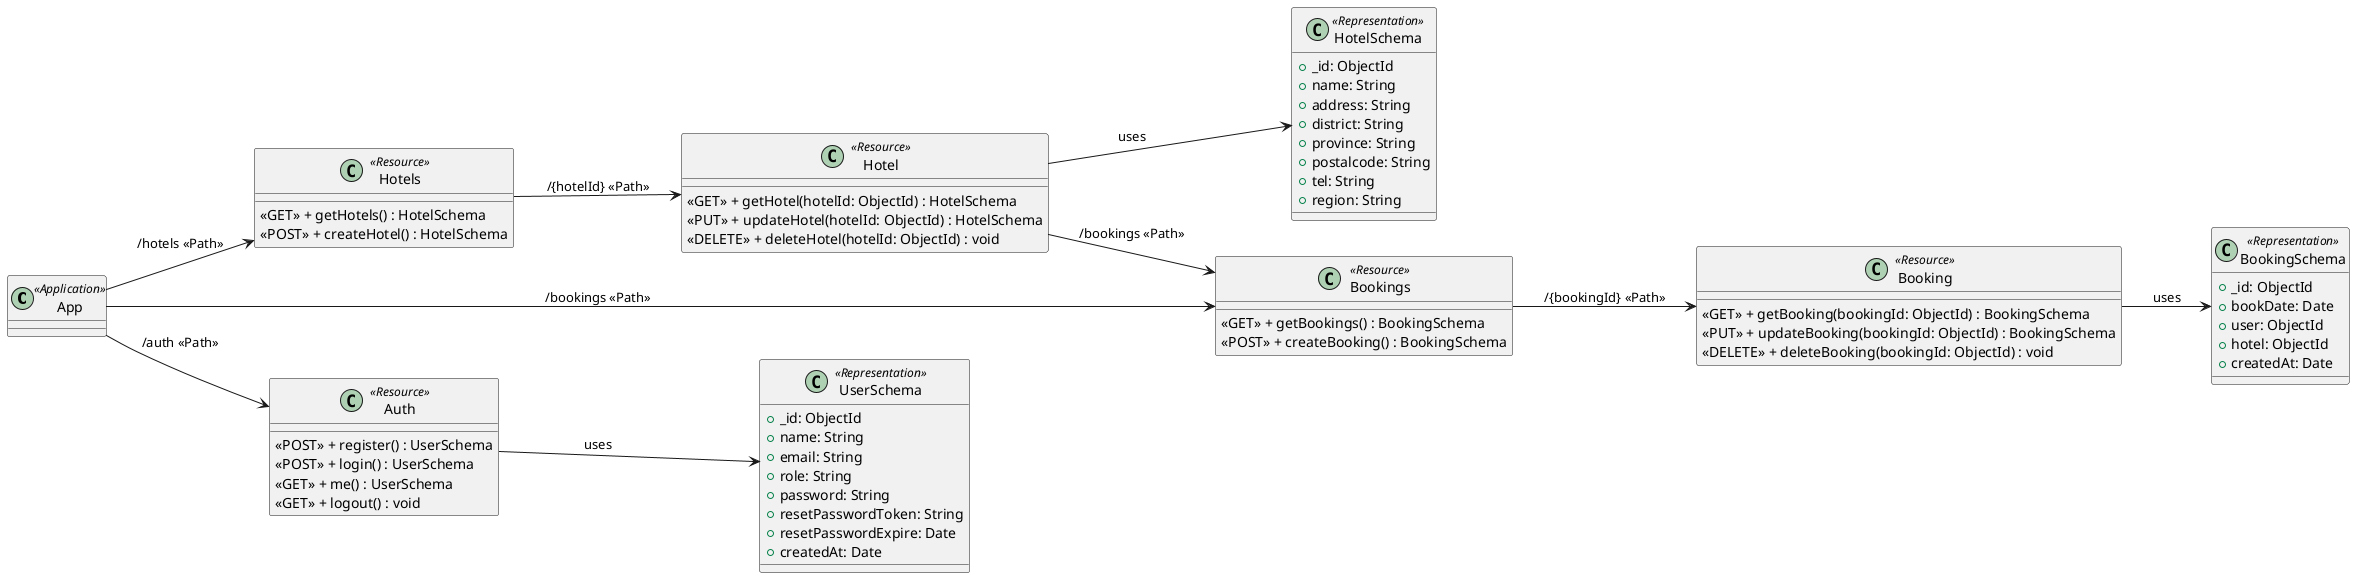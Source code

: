 @startuml Class Diagram

left to right direction

class App <<Application>> {
}

class Hotels <<Resource>> {
  <<GET>> + getHotels() : HotelSchema
  <<POST>> + createHotel() : HotelSchema
}

class Hotel <<Resource>> {
  <<GET>> + getHotel(hotelId: ObjectId) : HotelSchema
  <<PUT>> + updateHotel(hotelId: ObjectId) : HotelSchema
  <<DELETE>> + deleteHotel(hotelId: ObjectId) : void
}

class Bookings <<Resource>> {
  <<GET>> + getBookings() : BookingSchema
  <<POST>> + createBooking() : BookingSchema
}

class Booking <<Resource>> {
  <<GET>> + getBooking(bookingId: ObjectId) : BookingSchema
  <<PUT>> + updateBooking(bookingId: ObjectId) : BookingSchema
  <<DELETE>> + deleteBooking(bookingId: ObjectId) : void
}

class Auth <<Resource>> {
  <<POST>> + register() : UserSchema
  <<POST>> + login() : UserSchema
  <<GET>> + me() : UserSchema
  <<GET>> + logout() : void
}

class BookingSchema <<Representation>> {
  +_id: ObjectId
  +bookDate: Date
  +user: ObjectId
  +hotel: ObjectId
  +createdAt: Date
}

class HotelSchema <<Representation>> {
  +_id: ObjectId
  +name: String
  +address: String
  +district: String
  +province: String
  +postalcode: String
  +tel: String
  +region: String
}

class UserSchema <<Representation>> {
  +_id: ObjectId
  +name: String
  +email: String
  +role: String
  +password: String
  +resetPasswordToken: String
  +resetPasswordExpire: Date
  +createdAt: Date
}

App --> Hotels : /hotels <<Path>>
App --> Bookings : /bookings <<Path>>
App --> Auth : /auth <<Path>>
Auth --> UserSchema : uses 
Hotels --> Hotel : /{hotelId} <<Path>>
Hotel --> HotelSchema : uses

Hotel --> Bookings : /bookings <<Path>>

Bookings --> Booking : /{bookingId} <<Path>>
Booking --> BookingSchema : uses

@enduml
